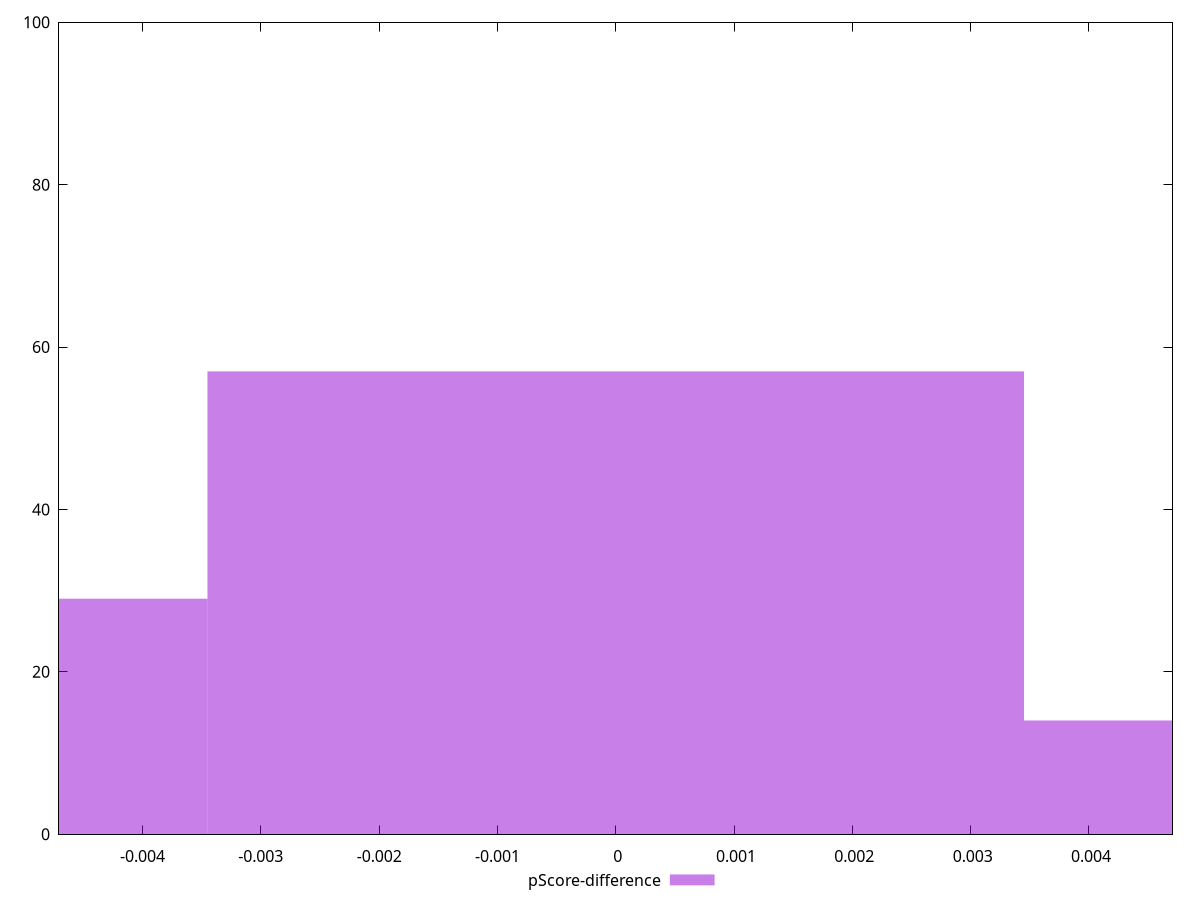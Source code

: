 reset

$pScoreDifference <<EOF
0 57
0.006902030084557345 14
-0.006902030084557345 29
EOF

set key outside below
set boxwidth 0.006902030084557345
set xrange [-0.004705882352941226:0.004705882352941171]
set yrange [0:100]
set trange [0:100]
set style fill transparent solid 0.5 noborder
set terminal svg size 640, 490 enhanced background rgb 'white'
set output "report_00013_2021-02-09T12-04-24.940Z/uses-text-compression/samples/pages+cached+noadtech/pScore-difference/histogram.svg"

plot $pScoreDifference title "pScore-difference" with boxes

reset
